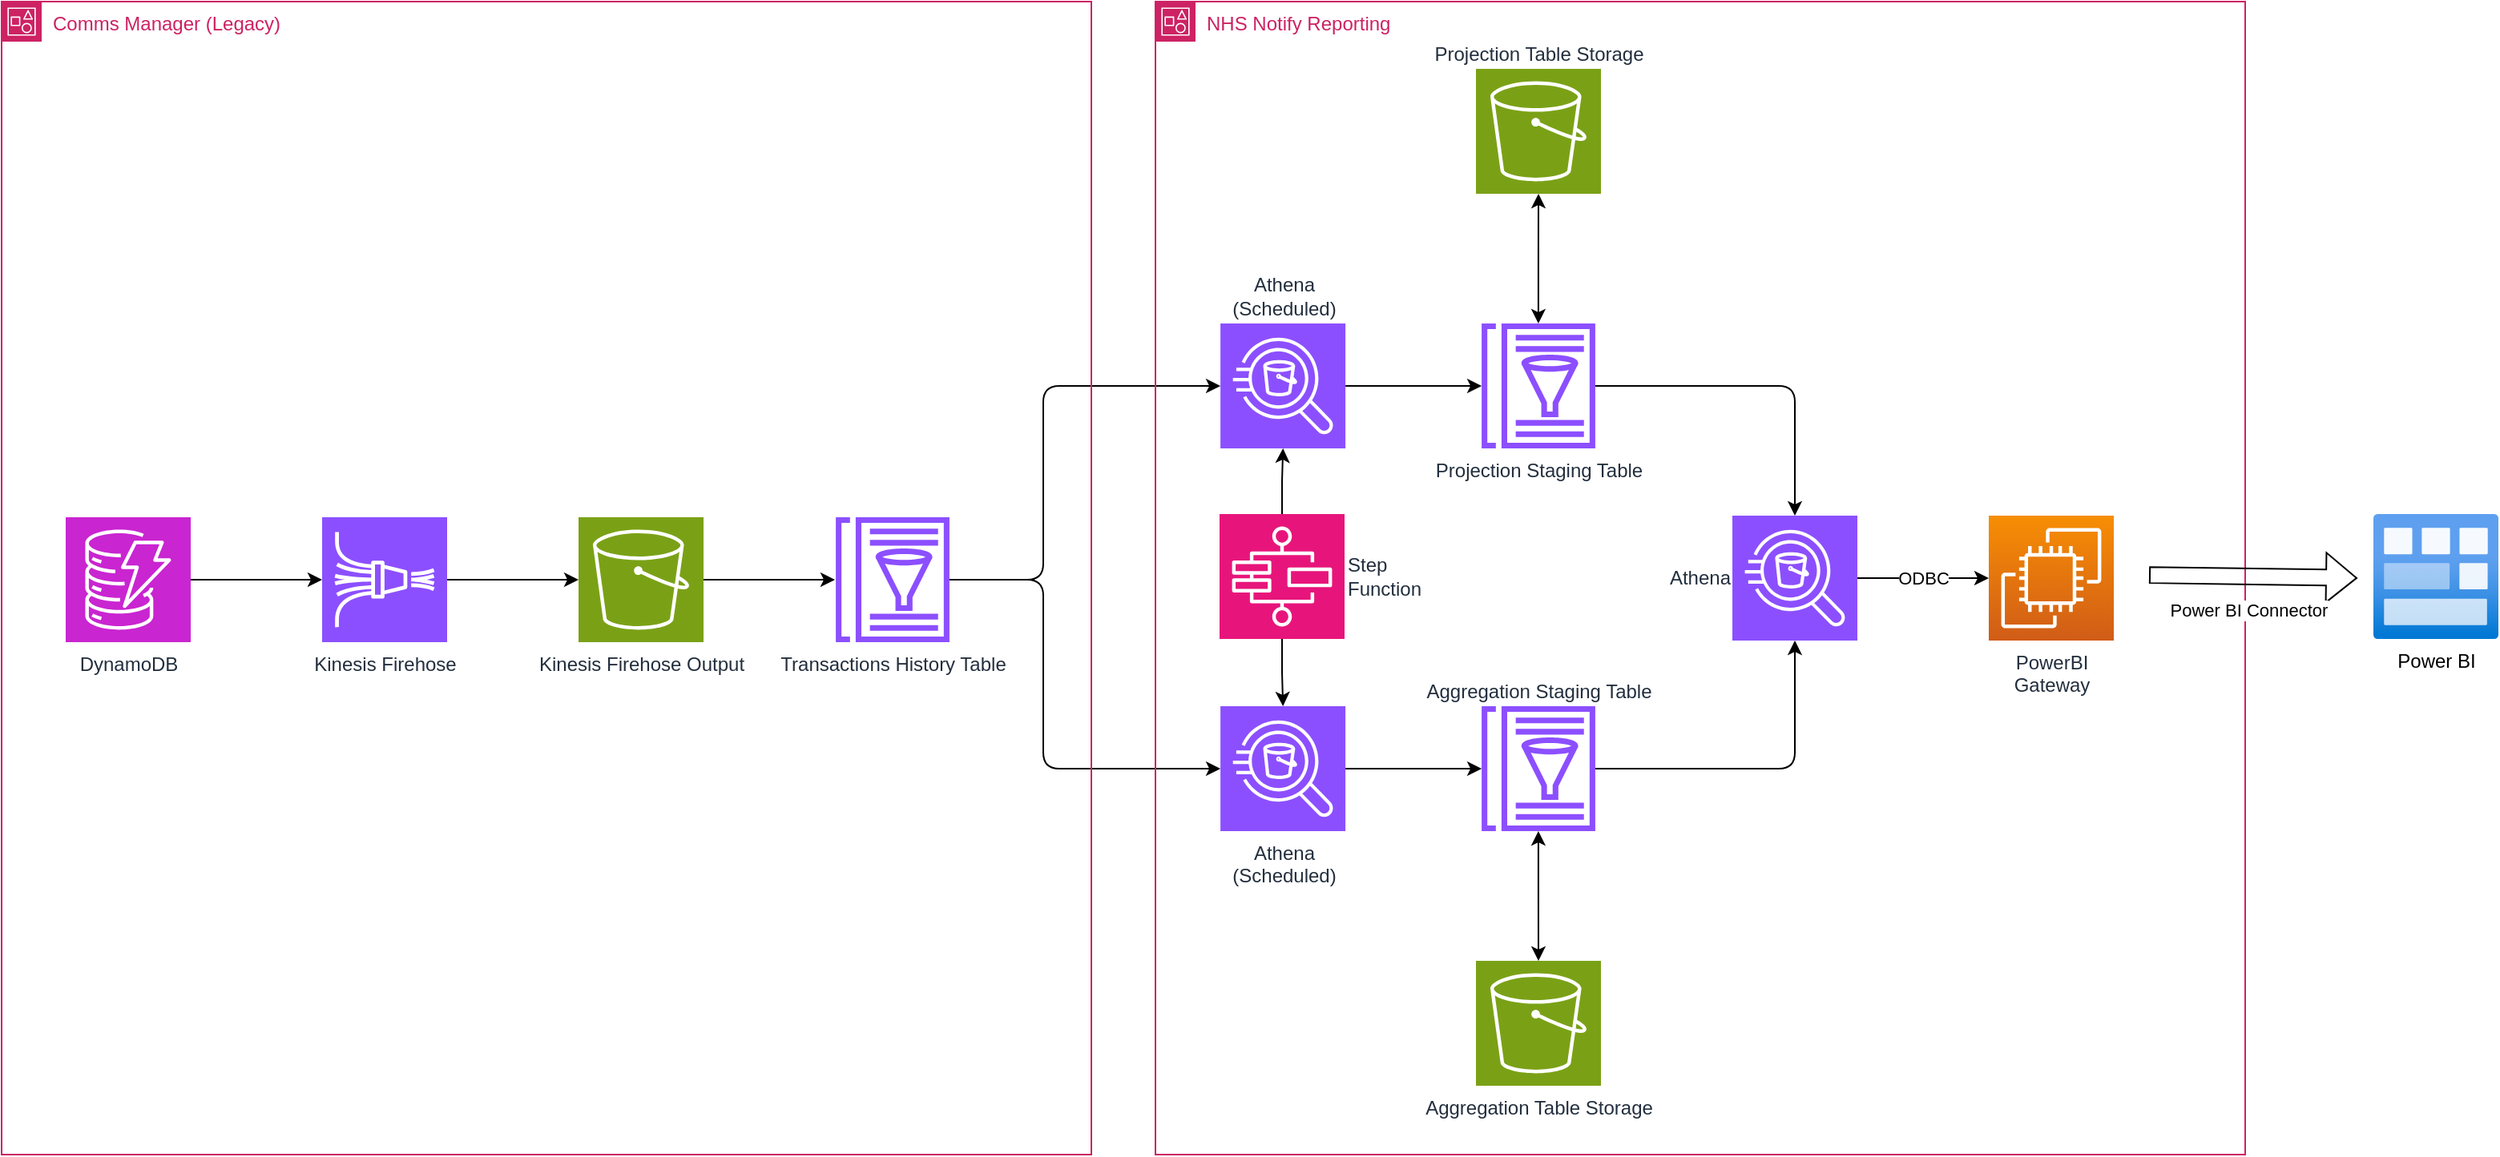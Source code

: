 <mxfile>
    <diagram id="UpHf40sUIT_qcrzRVZuM" name="Page-1">
        <mxGraphModel dx="2335" dy="2372" grid="1" gridSize="10" guides="1" tooltips="1" connect="1" arrows="1" fold="1" page="1" pageScale="1" pageWidth="850" pageHeight="1100" math="0" shadow="0">
            <root>
                <mxCell id="0"/>
                <mxCell id="1" parent="0"/>
                <mxCell id="2" style="edgeStyle=orthogonalEdgeStyle;rounded=0;orthogonalLoop=1;jettySize=auto;html=1;entryX=0;entryY=0.5;entryDx=0;entryDy=0;entryPerimeter=0;labelBackgroundColor=default;" edge="1" parent="1" source="3" target="5">
                    <mxGeometry relative="1" as="geometry"/>
                </mxCell>
                <mxCell id="3" value="DynamoDB" style="sketch=0;points=[[0,0,0],[0.25,0,0],[0.5,0,0],[0.75,0,0],[1,0,0],[0,1,0],[0.25,1,0],[0.5,1,0],[0.75,1,0],[1,1,0],[0,0.25,0],[0,0.5,0],[0,0.75,0],[1,0.25,0],[1,0.5,0],[1,0.75,0]];outlineConnect=0;fontColor=#232F3E;fillColor=#C925D1;strokeColor=#ffffff;dashed=0;verticalLabelPosition=bottom;verticalAlign=top;align=center;html=1;fontSize=12;fontStyle=0;aspect=fixed;shape=mxgraph.aws4.resourceIcon;resIcon=mxgraph.aws4.dynamodb;labelBackgroundColor=default;" vertex="1" parent="1">
                    <mxGeometry x="-440" y="242" width="78" height="78" as="geometry"/>
                </mxCell>
                <mxCell id="4" value="Kinesis Firehose Output" style="sketch=0;points=[[0,0,0],[0.25,0,0],[0.5,0,0],[0.75,0,0],[1,0,0],[0,1,0],[0.25,1,0],[0.5,1,0],[0.75,1,0],[1,1,0],[0,0.25,0],[0,0.5,0],[0,0.75,0],[1,0.25,0],[1,0.5,0],[1,0.75,0]];outlineConnect=0;fontColor=#232F3E;fillColor=#7AA116;strokeColor=#ffffff;dashed=0;verticalLabelPosition=bottom;verticalAlign=top;align=center;html=1;fontSize=12;fontStyle=0;aspect=fixed;shape=mxgraph.aws4.resourceIcon;resIcon=mxgraph.aws4.s3;labelBackgroundColor=default;" vertex="1" parent="1">
                    <mxGeometry x="-120" y="242" width="78" height="78" as="geometry"/>
                </mxCell>
                <mxCell id="5" value="Kinesis Firehose" style="sketch=0;points=[[0,0,0],[0.25,0,0],[0.5,0,0],[0.75,0,0],[1,0,0],[0,1,0],[0.25,1,0],[0.5,1,0],[0.75,1,0],[1,1,0],[0,0.25,0],[0,0.5,0],[0,0.75,0],[1,0.25,0],[1,0.5,0],[1,0.75,0]];outlineConnect=0;fontColor=#232F3E;fillColor=#8C4FFF;strokeColor=#ffffff;dashed=0;verticalLabelPosition=bottom;verticalAlign=top;align=center;html=1;fontSize=12;fontStyle=0;aspect=fixed;shape=mxgraph.aws4.resourceIcon;resIcon=mxgraph.aws4.kinesis_data_firehose;labelBackgroundColor=default;" vertex="1" parent="1">
                    <mxGeometry x="-280" y="242" width="78" height="78" as="geometry"/>
                </mxCell>
                <mxCell id="6" style="edgeStyle=orthogonalEdgeStyle;rounded=0;orthogonalLoop=1;jettySize=auto;html=1;entryX=0;entryY=0.5;entryDx=0;entryDy=0;entryPerimeter=0;labelBackgroundColor=default;" edge="1" parent="1" source="5" target="4">
                    <mxGeometry relative="1" as="geometry"/>
                </mxCell>
                <mxCell id="7" style="edgeStyle=orthogonalEdgeStyle;rounded=0;orthogonalLoop=1;jettySize=auto;html=1;entryX=0;entryY=0.5;entryDx=0;entryDy=0;entryPerimeter=0;labelBackgroundColor=default;" edge="1" parent="1" source="4">
                    <mxGeometry relative="1" as="geometry">
                        <mxPoint x="40" y="281" as="targetPoint"/>
                    </mxGeometry>
                </mxCell>
                <mxCell id="36" style="edgeStyle=orthogonalEdgeStyle;html=1;entryX=0;entryY=0.5;entryDx=0;entryDy=0;entryPerimeter=0;labelBackgroundColor=default;" edge="1" parent="1" source="8" target="29">
                    <mxGeometry relative="1" as="geometry">
                        <Array as="points">
                            <mxPoint x="170" y="281"/>
                            <mxPoint x="170" y="399"/>
                        </Array>
                    </mxGeometry>
                </mxCell>
                <mxCell id="53" style="edgeStyle=orthogonalEdgeStyle;html=1;entryX=0;entryY=0.5;entryDx=0;entryDy=0;entryPerimeter=0;labelBackgroundColor=default;" edge="1" parent="1" source="8" target="28">
                    <mxGeometry relative="1" as="geometry">
                        <Array as="points">
                            <mxPoint x="170" y="281"/>
                            <mxPoint x="170" y="160"/>
                        </Array>
                    </mxGeometry>
                </mxCell>
                <mxCell id="8" value="Transactions History Table" style="sketch=0;outlineConnect=0;fontColor=#232F3E;gradientColor=none;fillColor=#8C4FFF;strokeColor=none;dashed=0;verticalLabelPosition=bottom;verticalAlign=top;align=center;html=1;fontSize=12;fontStyle=0;aspect=fixed;pointerEvents=1;shape=mxgraph.aws4.glue_data_catalog;labelBackgroundColor=default;" vertex="1" parent="1">
                    <mxGeometry x="40" y="242" width="72" height="78" as="geometry"/>
                </mxCell>
                <mxCell id="33" value="Comms Manager (Legacy)" style="points=[[0,0],[0.25,0],[0.5,0],[0.75,0],[1,0],[1,0.25],[1,0.5],[1,0.75],[1,1],[0.75,1],[0.5,1],[0.25,1],[0,1],[0,0.75],[0,0.5],[0,0.25]];outlineConnect=0;gradientColor=none;html=1;whiteSpace=wrap;fontSize=12;fontStyle=0;container=1;pointerEvents=0;collapsible=0;recursiveResize=0;shape=mxgraph.aws4.group;grIcon=mxgraph.aws4.group_account;strokeColor=#CD2264;fillColor=none;verticalAlign=top;align=left;spacingLeft=30;fontColor=#CD2264;dashed=0;labelBackgroundColor=default;" vertex="1" parent="1">
                    <mxGeometry x="-480" y="-80" width="680" height="720" as="geometry"/>
                </mxCell>
                <mxCell id="11" value="Projection Table Storage" style="sketch=0;points=[[0,0,0],[0.25,0,0],[0.5,0,0],[0.75,0,0],[1,0,0],[0,1,0],[0.25,1,0],[0.5,1,0],[0.75,1,0],[1,1,0],[0,0.25,0],[0,0.5,0],[0,0.75,0],[1,0.25,0],[1,0.5,0],[1,0.75,0]];outlineConnect=0;fontColor=#232F3E;fillColor=#7AA116;strokeColor=#ffffff;dashed=0;verticalLabelPosition=top;verticalAlign=bottom;align=center;html=1;fontSize=12;fontStyle=0;aspect=fixed;shape=mxgraph.aws4.resourceIcon;resIcon=mxgraph.aws4.s3;labelPosition=center;labelBackgroundColor=default;" vertex="1" parent="1">
                    <mxGeometry x="440.0" y="-38" width="78" height="78" as="geometry"/>
                </mxCell>
                <mxCell id="28" value="Athena&lt;br&gt;(Scheduled)" style="sketch=0;points=[[0,0,0],[0.25,0,0],[0.5,0,0],[0.75,0,0],[1,0,0],[0,1,0],[0.25,1,0],[0.5,1,0],[0.75,1,0],[1,1,0],[0,0.25,0],[0,0.5,0],[0,0.75,0],[1,0.25,0],[1,0.5,0],[1,0.75,0]];outlineConnect=0;fontColor=#232F3E;fillColor=#8C4FFF;strokeColor=#ffffff;dashed=0;verticalLabelPosition=top;verticalAlign=bottom;align=center;html=1;fontSize=12;fontStyle=0;aspect=fixed;shape=mxgraph.aws4.resourceIcon;resIcon=mxgraph.aws4.athena;labelPosition=center;labelBackgroundColor=default;" vertex="1" parent="1">
                    <mxGeometry x="280.55" y="121" width="78" height="78" as="geometry"/>
                </mxCell>
                <mxCell id="30" style="edgeStyle=orthogonalEdgeStyle;rounded=0;orthogonalLoop=1;jettySize=auto;html=1;labelBackgroundColor=default;" edge="1" parent="1" source="32" target="28">
                    <mxGeometry relative="1" as="geometry"/>
                </mxCell>
                <mxCell id="32" value="Step&lt;br&gt;Function" style="sketch=0;points=[[0,0,0],[0.25,0,0],[0.5,0,0],[0.75,0,0],[1,0,0],[0,1,0],[0.25,1,0],[0.5,1,0],[0.75,1,0],[1,1,0],[0,0.25,0],[0,0.5,0],[0,0.75,0],[1,0.25,0],[1,0.5,0],[1,0.75,0]];outlineConnect=0;fontColor=#232F3E;fillColor=#E7157B;strokeColor=#ffffff;dashed=0;verticalLabelPosition=middle;verticalAlign=middle;align=left;html=1;fontSize=12;fontStyle=0;aspect=fixed;shape=mxgraph.aws4.resourceIcon;resIcon=mxgraph.aws4.step_functions;labelPosition=right;labelBackgroundColor=default;" vertex="1" parent="1">
                    <mxGeometry x="280" y="240" width="78" height="78" as="geometry"/>
                </mxCell>
                <mxCell id="34" value="NHS Notify Reporting" style="points=[[0,0],[0.25,0],[0.5,0],[0.75,0],[1,0],[1,0.25],[1,0.5],[1,0.75],[1,1],[0.75,1],[0.5,1],[0.25,1],[0,1],[0,0.75],[0,0.5],[0,0.25]];outlineConnect=0;gradientColor=none;html=1;whiteSpace=wrap;fontSize=12;fontStyle=0;container=1;pointerEvents=0;collapsible=0;recursiveResize=0;shape=mxgraph.aws4.group;grIcon=mxgraph.aws4.group_account;strokeColor=#CD2264;fillColor=none;verticalAlign=top;align=left;spacingLeft=30;fontColor=#CD2264;dashed=0;labelBackgroundColor=default;" vertex="1" parent="1">
                    <mxGeometry x="240" y="-80" width="680" height="720" as="geometry"/>
                </mxCell>
                <mxCell id="31" style="edgeStyle=orthogonalEdgeStyle;rounded=0;orthogonalLoop=1;jettySize=auto;html=1;labelBackgroundColor=default;" edge="1" parent="1" source="32" target="29">
                    <mxGeometry relative="1" as="geometry"/>
                </mxCell>
                <mxCell id="52" style="edgeStyle=orthogonalEdgeStyle;html=1;labelBackgroundColor=default;" edge="1" parent="1" source="28" target="13">
                    <mxGeometry relative="1" as="geometry"/>
                </mxCell>
                <mxCell id="57" style="edgeStyle=orthogonalEdgeStyle;html=1;startArrow=classic;startFill=1;labelBackgroundColor=default;" edge="1" parent="1" source="13" target="11">
                    <mxGeometry relative="1" as="geometry"/>
                </mxCell>
                <mxCell id="13" value="Projection Staging Table" style="sketch=0;outlineConnect=0;fontColor=#232F3E;gradientColor=none;fillColor=#8C4FFF;strokeColor=none;dashed=0;verticalLabelPosition=bottom;verticalAlign=top;align=center;html=1;fontSize=12;fontStyle=0;aspect=fixed;pointerEvents=1;shape=mxgraph.aws4.glue_data_catalog;labelBackgroundColor=default;" vertex="1" parent="1">
                    <mxGeometry x="443.0" y="121" width="72" height="78" as="geometry"/>
                </mxCell>
                <mxCell id="37" style="edgeStyle=orthogonalEdgeStyle;html=1;labelBackgroundColor=default;" edge="1" parent="1" source="13" target="21">
                    <mxGeometry relative="1" as="geometry"/>
                </mxCell>
                <mxCell id="21" value="Athena" style="sketch=0;points=[[0,0,0],[0.25,0,0],[0.5,0,0],[0.75,0,0],[1,0,0],[0,1,0],[0.25,1,0],[0.5,1,0],[0.75,1,0],[1,1,0],[0,0.25,0],[0,0.5,0],[0,0.75,0],[1,0.25,0],[1,0.5,0],[1,0.75,0]];outlineConnect=0;fontColor=#232F3E;fillColor=#8C4FFF;strokeColor=#ffffff;dashed=0;verticalLabelPosition=middle;verticalAlign=middle;align=right;html=1;fontSize=12;fontStyle=0;aspect=fixed;shape=mxgraph.aws4.resourceIcon;resIcon=mxgraph.aws4.athena;labelPosition=left;labelBackgroundColor=default;" vertex="1" parent="1">
                    <mxGeometry x="600" y="241" width="78" height="78" as="geometry"/>
                </mxCell>
                <mxCell id="44" style="edgeStyle=orthogonalEdgeStyle;html=1;labelBackgroundColor=default;" edge="1" parent="1" source="20" target="21">
                    <mxGeometry relative="1" as="geometry"/>
                </mxCell>
                <mxCell id="46" value="ODBC" style="edgeStyle=orthogonalEdgeStyle;html=1;labelBackgroundColor=default;" edge="1" parent="1" source="21" target="45">
                    <mxGeometry relative="1" as="geometry"/>
                </mxCell>
                <mxCell id="20" value="Aggregation Staging Table" style="sketch=0;outlineConnect=0;fontColor=#232F3E;gradientColor=none;fillColor=#8C4FFF;strokeColor=none;dashed=0;verticalLabelPosition=top;verticalAlign=bottom;align=center;html=1;fontSize=12;fontStyle=0;aspect=fixed;pointerEvents=1;shape=mxgraph.aws4.glue_data_catalog;labelPosition=center;labelBackgroundColor=default;" vertex="1" parent="1">
                    <mxGeometry x="443" y="360" width="72" height="78" as="geometry"/>
                </mxCell>
                <mxCell id="54" style="edgeStyle=orthogonalEdgeStyle;html=1;startArrow=classic;startFill=1;labelBackgroundColor=default;" edge="1" parent="1" source="20" target="17">
                    <mxGeometry relative="1" as="geometry"/>
                </mxCell>
                <mxCell id="51" style="edgeStyle=orthogonalEdgeStyle;html=1;labelBackgroundColor=default;" edge="1" parent="1" source="29" target="20">
                    <mxGeometry relative="1" as="geometry"/>
                </mxCell>
                <mxCell id="17" value="Aggregation Table Storage" style="sketch=0;points=[[0,0,0],[0.25,0,0],[0.5,0,0],[0.75,0,0],[1,0,0],[0,1,0],[0.25,1,0],[0.5,1,0],[0.75,1,0],[1,1,0],[0,0.25,0],[0,0.5,0],[0,0.75,0],[1,0.25,0],[1,0.5,0],[1,0.75,0]];outlineConnect=0;fontColor=#232F3E;fillColor=#7AA116;strokeColor=#ffffff;dashed=0;verticalLabelPosition=bottom;verticalAlign=top;align=center;html=1;fontSize=12;fontStyle=0;aspect=fixed;shape=mxgraph.aws4.resourceIcon;resIcon=mxgraph.aws4.s3;labelBackgroundColor=default;" vertex="1" parent="1">
                    <mxGeometry x="440" y="519" width="78" height="78" as="geometry"/>
                </mxCell>
                <mxCell id="29" value="Athena&lt;br&gt;(Scheduled)" style="sketch=0;points=[[0,0,0],[0.25,0,0],[0.5,0,0],[0.75,0,0],[1,0,0],[0,1,0],[0.25,1,0],[0.5,1,0],[0.75,1,0],[1,1,0],[0,0.25,0],[0,0.5,0],[0,0.75,0],[1,0.25,0],[1,0.5,0],[1,0.75,0]];outlineConnect=0;fontColor=#232F3E;fillColor=#8C4FFF;strokeColor=#ffffff;dashed=0;verticalLabelPosition=bottom;verticalAlign=top;align=center;html=1;fontSize=12;fontStyle=0;aspect=fixed;shape=mxgraph.aws4.resourceIcon;resIcon=mxgraph.aws4.athena;labelBackgroundColor=default;" vertex="1" parent="1">
                    <mxGeometry x="280.55" y="360" width="78" height="78" as="geometry"/>
                </mxCell>
                <mxCell id="45" value="PowerBI&lt;br&gt;Gateway" style="sketch=0;points=[[0,0,0],[0.25,0,0],[0.5,0,0],[0.75,0,0],[1,0,0],[0,1,0],[0.25,1,0],[0.5,1,0],[0.75,1,0],[1,1,0],[0,0.25,0],[0,0.5,0],[0,0.75,0],[1,0.25,0],[1,0.5,0],[1,0.75,0]];outlineConnect=0;fontColor=#232F3E;gradientColor=#F78E04;gradientDirection=north;fillColor=#D05C17;strokeColor=#ffffff;dashed=0;verticalLabelPosition=bottom;verticalAlign=top;align=center;html=1;fontSize=12;fontStyle=0;aspect=fixed;shape=mxgraph.aws4.resourceIcon;resIcon=mxgraph.aws4.ec2;labelBackgroundColor=default;" vertex="1" parent="1">
                    <mxGeometry x="760" y="241" width="78" height="78" as="geometry"/>
                </mxCell>
                <mxCell id="14" value="" style="shape=flexArrow;endArrow=classic;html=1;rounded=0;labelBackgroundColor=default;" edge="1" parent="1">
                    <mxGeometry width="50" height="50" relative="1" as="geometry">
                        <mxPoint x="860" y="278.06" as="sourcePoint"/>
                        <mxPoint x="990" y="279.94" as="targetPoint"/>
                    </mxGeometry>
                </mxCell>
                <mxCell id="15" value="Power BI Connector" style="edgeLabel;html=1;align=center;verticalAlign=middle;resizable=0;points=[];labelBackgroundColor=default;" vertex="1" connectable="0" parent="14">
                    <mxGeometry x="-0.175" y="-4" relative="1" as="geometry">
                        <mxPoint x="8" y="17" as="offset"/>
                    </mxGeometry>
                </mxCell>
                <mxCell id="60" value="Power BI" style="aspect=fixed;html=1;points=[];align=center;image;fontSize=12;image=img/lib/azure2/general/Module.svg;labelBackgroundColor=default;" vertex="1" parent="1">
                    <mxGeometry x="1000" y="240" width="78" height="78" as="geometry"/>
                </mxCell>
            </root>
        </mxGraphModel>
    </diagram>
</mxfile>